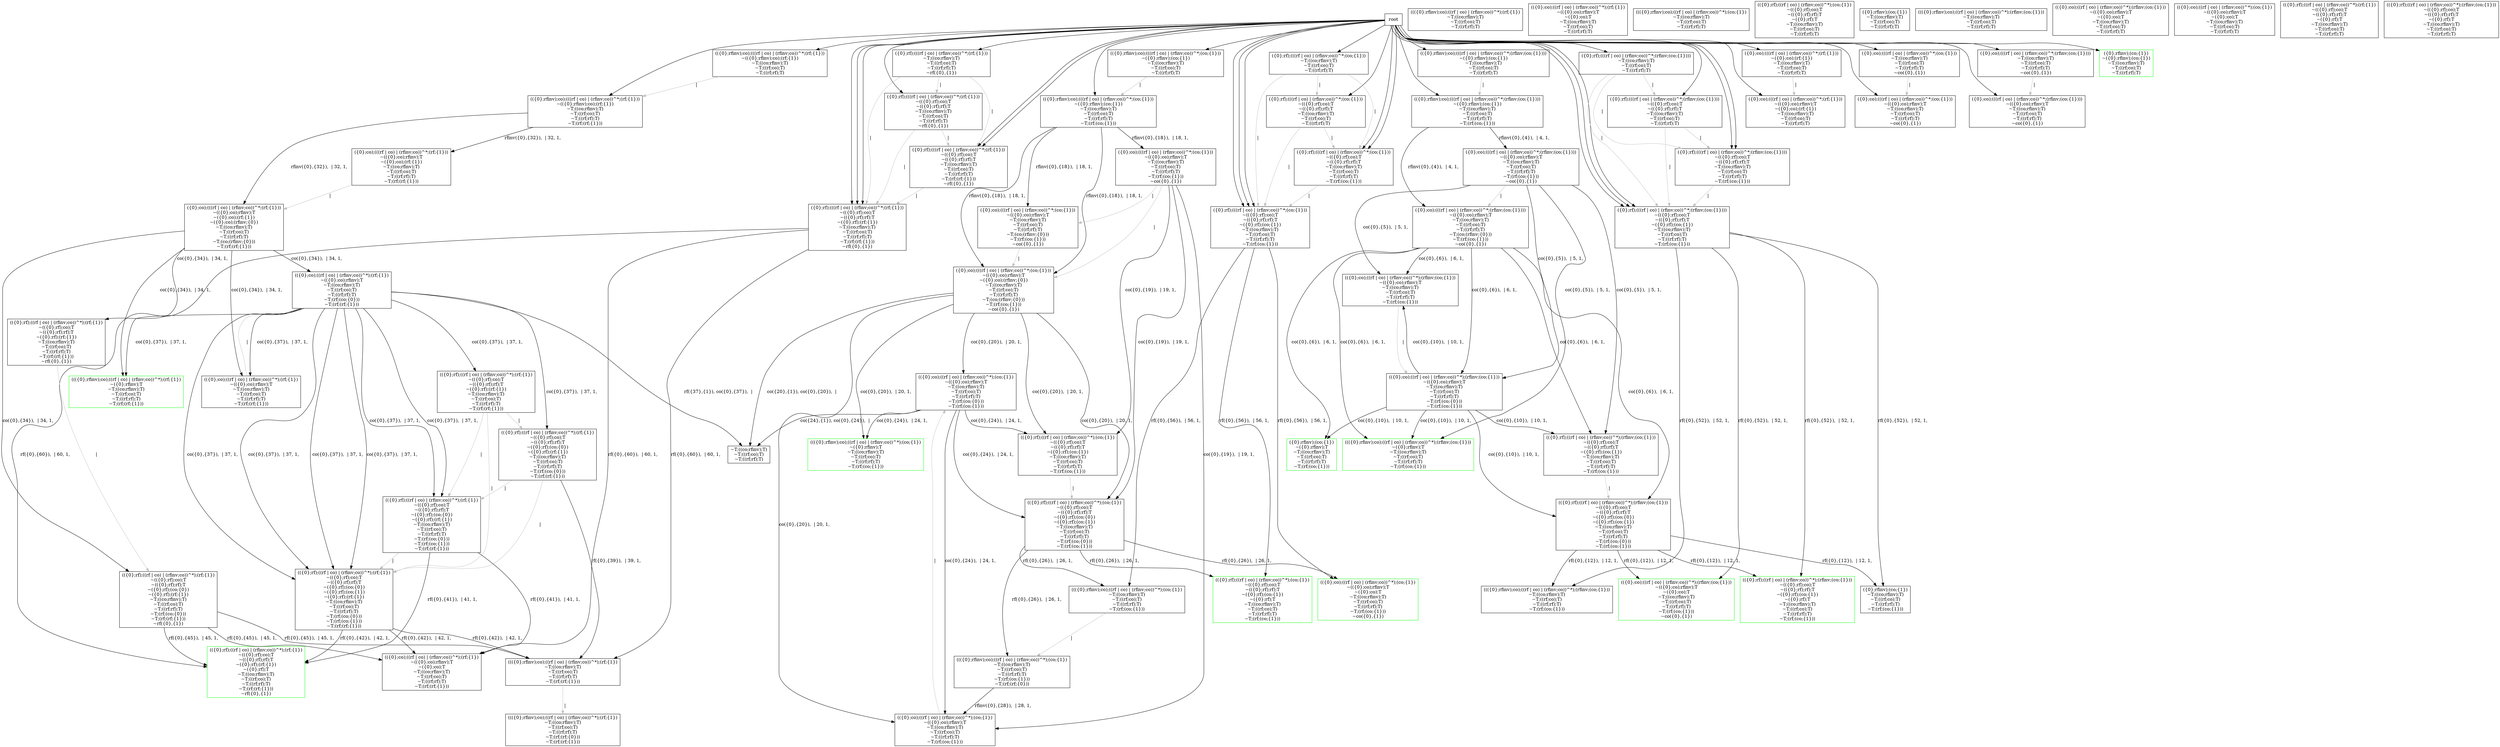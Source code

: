 digraph {
node[shape="box"]
N0x14be40100[tooltip="13190125027558769527

", label="({0};rf);(((rf | co) | (rfinv;co))^*;(rf;{1}))
~T;((co;rfinv);T)
~T;((rf;co);T)
~T;((rf;rf);T)
~rf({0},{1})
"];
N0x14be40100 -> N0x15be0cf30[color="grey", label =" | 
"];
N0x14be40100 -> N0x15be70400[color="grey", label =" | 
"];
N0x14be40100 -> N0x15be2a130[color="grey", label =" | 
"];
N0x15be0cf30[tooltip="17054827845104277199

", label="({0};rf);(((rf | co) | (rfinv;co))^*;(rf;{1}))
~(({0};rf);co);T
~(({0};rf);rf);T
~T;((co;rfinv);T)
~T;((rf;co);T)
~T;((rf;rf);T)
~rf({0},{1})
"];
N0x15be0cf30 -> N0x15be70400[color="grey", label =" | 
"];
N0x15be0cf30 -> N0x15be2a130[color="grey", label =" | 
"];
N0x15be70400[tooltip="15745390240504469780

", label="({0};rf);(((rf | co) | (rfinv;co))^*;(rf;{1}))
~(({0};rf);co);T
~(({0};rf);rf);T
~T;((co;rfinv);T)
~T;((rf;co);T)
~T;((rf;rf);T)
~T;(rf;(rf;{1}))
~rf({0},{1})
"];
N0x15be70400 -> N0x15be2a130[color="grey", label =" | 
"];
N0x15be2a130[tooltip="691784475738071828

", label="({0};rf);(((rf | co) | (rfinv;co))^*;(rf;{1}))
~(({0};rf);co);T
~(({0};rf);rf);T
~({0};rf);(rf;{1})
~T;((co;rfinv);T)
~T;((rf;co);T)
~T;((rf;rf);T)
~T;(rf;(rf;{1}))
~rf({0},{1})
"];
N0x15be2a130 -> N0x14d206380[label ="rf({0},{60}),  | 60, 1, 
"];
N0x15be2a130 -> N0x15be36bd0[label ="rf({0},{60}),  | 60, 1, 
"];
N0x15be2a130 -> N0x14d206470[label ="rf({0},{60}),  | 60, 1, 
"];
N0x14d206380[tooltip="13218064110602349747

", label="(({0};rf);((rf | co) | (rfinv;co))^*);(rf;{1})
~(({0};rf);co);T
~(({0};rf);rf);T
~({0};rf);(rf;{1})
~({0};rf);T
~T;((co;rfinv);T)
~T;((rf;co);T)
~T;((rf;rf);T)
~T;(rf;(rf;{1}))
~rf({0},{1})
", color=green];
N0x15be36bd0[tooltip="5854131632337391199

", label="(({0};co);((rf | co) | (rfinv;co))^*);(rf;{1})
~(({0};co);rfinv);T
~({0};co);T
~T;((co;rfinv);T)
~T;((rf;co);T)
~T;((rf;rf);T)
~T;(rf;(rf;{1}))
"];
N0x14d206470[tooltip="3035141637685811674

", label="((({0};rfinv);co);((rf | co) | (rfinv;co))^*);(rf;{1})
~T;((co;rfinv);T)
~T;((rf;co);T)
~T;((rf;rf);T)
~T;(rf;(rf;{1}))
"];
N0x14d206470 -> N0x15be09250[color="grey", label =" | 
"];
N0x15be09250[tooltip="5582703809076184123

", label="((({0};rfinv);co);((rf | co) | (rfinv;co))^*);(rf;{1})
~T;((co;rfinv);T)
~T;((rf;co);T)
~T;((rf;rf);T)
~T;(rf;(rf;{0}))
~T;(rf;(rf;{1}))
"];
root -> N0x14be40100;
N0x14be3ef20[tooltip="5173597882906976148

", label="({0};rf);(((rf | co) | (rfinv;co))^*;(co;{1}))
~T;((co;rfinv);T)
~T;((rf;co);T)
~T;((rf;rf);T)
"];
N0x14be3ef20 -> N0x15be2be50[color="grey", label =" | 
"];
N0x14be3ef20 -> N0x15be46560[color="grey", label =" | 
"];
N0x14be3ef20 -> N0x15be187e0[color="grey", label =" | 
"];
N0x15be2be50[tooltip="17779691693515514922

", label="({0};rf);(((rf | co) | (rfinv;co))^*;(co;{1}))
~(({0};rf);co);T
~(({0};rf);rf);T
~T;((co;rfinv);T)
~T;((rf;co);T)
~T;((rf;rf);T)
"];
N0x15be2be50 -> N0x15be46560[color="grey", label =" | 
"];
N0x15be2be50 -> N0x15be187e0[color="grey", label =" | 
"];
N0x15be46560[tooltip="2508139749871742270

", label="({0};rf);(((rf | co) | (rfinv;co))^*;(co;{1}))
~(({0};rf);co);T
~(({0};rf);rf);T
~T;((co;rfinv);T)
~T;((rf;co);T)
~T;((rf;rf);T)
~T;(rf;(co;{1}))
"];
N0x15be46560 -> N0x15be187e0[color="grey", label =" | 
"];
N0x15be187e0[tooltip="16746393701435361337

", label="({0};rf);(((rf | co) | (rfinv;co))^*;(co;{1}))
~(({0};rf);co);T
~(({0};rf);rf);T
~({0};rf);(co;{1})
~T;((co;rfinv);T)
~T;((rf;co);T)
~T;((rf;rf);T)
~T;(rf;(co;{1}))
"];
N0x15be187e0 -> N0x14d113a50[label ="rf({0},{56}),  | 56, 1, 
"];
N0x15be187e0 -> N0x14be7cdc0[label ="rf({0},{56}),  | 56, 1, 
"];
N0x15be187e0 -> N0x14be7d8f0[label ="rf({0},{56}),  | 56, 1, 
"];
N0x14d113a50[tooltip="12565249922658923834

", label="(({0};rf);((rf | co) | (rfinv;co))^*);(co;{1})
~(({0};rf);co);T
~(({0};rf);rf);T
~({0};rf);(co;{1})
~({0};rf);T
~T;((co;rfinv);T)
~T;((rf;co);T)
~T;((rf;rf);T)
~T;(rf;(co;{1}))
", color=green];
N0x14be7cdc0[tooltip="16211160647159228066

", label="(({0};co);((rf | co) | (rfinv;co))^*);(co;{1})
~(({0};co);rfinv);T
~({0};co);T
~T;((co;rfinv);T)
~T;((rf;co);T)
~T;((rf;rf);T)
~T;(rf;(co;{1}))
~co({0},{1})
", color=green];
N0x14be7d8f0[tooltip="7854199521215272330

", label="((({0};rfinv);co);((rf | co) | (rfinv;co))^*);(co;{1})
~T;((co;rfinv);T)
~T;((rf;co);T)
~T;((rf;rf);T)
~T;(rf;(co;{1}))
"];
N0x14be7d8f0 -> N0x14be54590[color="grey", label =" | 
"];
N0x14be54590[tooltip="1172361102732217065

", label="((({0};rfinv);co);((rf | co) | (rfinv;co))^*);(co;{1})
~T;((co;rfinv);T)
~T;((rf;co);T)
~T;((rf;rf);T)
~T;(rf;(co;{1}))
~T;(rf;(rf;{0}))
"];
N0x14be54590 -> N0x14bf0f050[label ="rfinv({0},{28}),  | 28, 1, 
"];
N0x14bf0f050[tooltip="788801571039339954

", label="(({0};co);((rf | co) | (rfinv;co))^*);(co;{1})
~(({0};co);rfinv);T
~T;((co;rfinv);T)
~T;((rf;co);T)
~T;((rf;rf);T)
~T;(rf;(co;{1}))
"];
N0x14bf0f050 -> N0x14be65780[color="grey", label =" | 
"];
N0x14be65780[tooltip="15685173426052005197

", label="(({0};co);((rf | co) | (rfinv;co))^*);(co;{1})
~(({0};co);rfinv);T
~T;((co;rfinv);T)
~T;((rf;co);T)
~T;((rf;rf);T)
~T;(rf;(co;{0}))
~T;(rf;(co;{1}))
"];
N0x14be65780 -> N0x14d11cd20[label ="co({0},{24}),  | 24, 1, 
"];
N0x14be65780 -> N0x14bf0f050[label ="co({0},{24}),  | 24, 1, 
"];
N0x14be65780 -> N0x14bf11a30[label ="co({0},{24}),  | 24, 1, 
"];
N0x14be65780 -> N0x14d12cc70[label ="co({24},{1}), co({0},{24}),  | 
"];
N0x14be65780 -> N0x14d14a4d0[label ="co({0},{24}),  | 24, 1, 
"];
N0x14d11cd20[tooltip="13513760620148564315

", label="(({0};rf);((rf | co) | (rfinv;co))^*);(co;{1})
~(({0};rf);co);T
~(({0};rf);rf);T
~({0};rf);(co;{1})
~T;((co;rfinv);T)
~T;((rf;co);T)
~T;((rf;rf);T)
~T;(rf;(co;{1}))
"];
N0x14d11cd20 -> N0x14d14a4d0[color="grey", label =" | 
"];
N0x14d14a4d0[tooltip="1391970378410760219

", label="(({0};rf);((rf | co) | (rfinv;co))^*);(co;{1})
~(({0};rf);co);T
~(({0};rf);rf);T
~({0};rf);(co;{0})
~({0};rf);(co;{1})
~T;((co;rfinv);T)
~T;((rf;co);T)
~T;((rf;rf);T)
~T;(rf;(co;{0}))
~T;(rf;(co;{1}))
"];
N0x14d14a4d0 -> N0x14d113a50[label ="rf({0},{26}),  | 26, 1, 
"];
N0x14d14a4d0 -> N0x14be7cdc0[label ="rf({0},{26}),  | 26, 1, 
"];
N0x14d14a4d0 -> N0x14be7d8f0[label ="rf({0},{26}),  | 26, 1, 
"];
N0x14d14a4d0 -> N0x14be54590[label ="rf({0},{26}),  | 26, 1, 
"];
N0x14bf11a30[tooltip="5525713584549262057

", label="((({0};rfinv);co);((rf | co) | (rfinv;co))^*);(co;{1})
~({0};rfinv);T
~T;((co;rfinv);T)
~T;((rf;co);T)
~T;((rf;rf);T)
~T;(rf;(co;{1}))
", color=green];
N0x14d12cc70[tooltip="16122540315406892770

", label="~T;((co;rfinv);T)
~T;((rf;co);T)
~T;((rf;rf);T)
"];
root -> N0x14be3ef20;
N0x14be40e90[tooltip="14878354649400298228

", label="({0};rf);(((rf | co) | (rfinv;co))^*;(rfinv;(co;{1})))
~T;((co;rfinv);T)
~T;((rf;co);T)
~T;((rf;rf);T)
"];
N0x14be40e90 -> N0x15be39d50[color="grey", label =" | 
"];
N0x14be40e90 -> N0x14d247ed0[color="grey", label =" | 
"];
N0x14be40e90 -> N0x14d209d10[color="grey", label =" | 
"];
N0x15be39d50[tooltip="15785499515237276074

", label="({0};rf);(((rf | co) | (rfinv;co))^*;(rfinv;(co;{1})))
~(({0};rf);co);T
~(({0};rf);rf);T
~T;((co;rfinv);T)
~T;((rf;co);T)
~T;((rf;rf);T)
"];
N0x15be39d50 -> N0x14d247ed0[color="grey", label =" | 
"];
N0x15be39d50 -> N0x14d209d10[color="grey", label =" | 
"];
N0x14d247ed0[tooltip="1909282098318632428

", label="({0};rf);(((rf | co) | (rfinv;co))^*;(rfinv;(co;{1})))
~(({0};rf);co);T
~(({0};rf);rf);T
~T;((co;rfinv);T)
~T;((rf;co);T)
~T;((rf;rf);T)
~T;(rf;(co;{1}))
"];
N0x14d247ed0 -> N0x14d209d10[color="grey", label =" | 
"];
N0x14d209d10[tooltip="8146821759214935153

", label="({0};rf);(((rf | co) | (rfinv;co))^*;(rfinv;(co;{1})))
~(({0};rf);co);T
~(({0};rf);rf);T
~({0};rf);(co;{1})
~T;((co;rfinv);T)
~T;((rf;co);T)
~T;((rf;rf);T)
~T;(rf;(co;{1}))
"];
N0x14d209d10 -> N0x14d109b60[label ="rf({0},{52}),  | 52, 1, 
"];
N0x14d209d10 -> N0x14be54790[label ="rf({0},{52}),  | 52, 1, 
"];
N0x14d209d10 -> N0x14be56a10[label ="rf({0},{52}),  | 52, 1, 
"];
N0x14d209d10 -> N0x14be5f5b0[label ="rf({0},{52}),  | 52, 1, 
"];
N0x14d109b60[tooltip="2814730838460488175

", label="(({0};rf);((rf | co) | (rfinv;co))^*);(rfinv;(co;{1}))
~(({0};rf);co);T
~(({0};rf);rf);T
~({0};rf);(co;{1})
~({0};rf);T
~T;((co;rfinv);T)
~T;((rf;co);T)
~T;((rf;rf);T)
~T;(rf;(co;{1}))
", color=green];
N0x14be54790[tooltip="8216390771406314644

", label="(({0};co);((rf | co) | (rfinv;co))^*);(rfinv;(co;{1}))
~(({0};co);rfinv);T
~({0};co);T
~T;((co;rfinv);T)
~T;((rf;co);T)
~T;((rf;rf);T)
~T;(rf;(co;{1}))
~co({0},{1})
", color=green];
N0x14be56a10[tooltip="15163692484628527385

", label="((({0};rfinv);co);((rf | co) | (rfinv;co))^*);(rfinv;(co;{1}))
~T;((co;rfinv);T)
~T;((rf;co);T)
~T;((rf;rf);T)
~T;(rf;(co;{1}))
"];
N0x14be5f5b0[tooltip="14789603415069652942

", label="({0};rfinv);(co;{1})
~T;((co;rfinv);T)
~T;((rf;co);T)
~T;((rf;rf);T)
~T;(rf;(co;{1}))
"];
root -> N0x14be40e90;
N0x14be41600[tooltip="13470094589369978905

", label="({0};co);(((rf | co) | (rfinv;co))^*;(rf;{1}))
~({0};co);(rf;{1})
~T;((co;rfinv);T)
~T;((rf;co);T)
~T;((rf;rf);T)
"];
N0x14be41600 -> N0x14be617b0[color="grey", label =" | 
"];
N0x14be617b0[tooltip="2902331211745176830

", label="({0};co);(((rf | co) | (rfinv;co))^*;(rf;{1}))
~(({0};co);rfinv);T
~({0};co);(rf;{1})
~T;((co;rfinv);T)
~T;((rf;co);T)
~T;((rf;rf);T)
"];
root -> N0x14be41600;
N0x14be47a80[tooltip="9845281214591680737

", label="({0};co);(((rf | co) | (rfinv;co))^*;(co;{1}))
~T;((co;rfinv);T)
~T;((rf;co);T)
~T;((rf;rf);T)
~co({0},{1})
"];
N0x14be47a80 -> N0x14d1109c0[color="grey", label =" | 
"];
N0x14d1109c0[tooltip="18198668645930729037

", label="({0};co);(((rf | co) | (rfinv;co))^*;(co;{1}))
~(({0};co);rfinv);T
~T;((co;rfinv);T)
~T;((rf;co);T)
~T;((rf;rf);T)
~co({0},{1})
"];
root -> N0x14be47a80;
N0x14be48740[tooltip="17367744533842016473

", label="({0};co);(((rf | co) | (rfinv;co))^*;(rfinv;(co;{1})))
~T;((co;rfinv);T)
~T;((rf;co);T)
~T;((rf;rf);T)
~co({0},{1})
"];
N0x14be48740 -> N0x14bf18880[color="grey", label =" | 
"];
N0x14bf18880[tooltip="10346832862089116870

", label="({0};co);(((rf | co) | (rfinv;co))^*;(rfinv;(co;{1})))
~(({0};co);rfinv);T
~T;((co;rfinv);T)
~T;((rf;co);T)
~T;((rf;rf);T)
~co({0},{1})
"];
root -> N0x14be48740;
N0x14be40c90[tooltip="4637964706612568894

", label="(({0};rfinv);co);(((rf | co) | (rfinv;co))^*;(rf;{1}))
~(({0};rfinv);co);(rf;{1})
~T;((co;rfinv);T)
~T;((rf;co);T)
~T;((rf;rf);T)
"];
N0x14be40c90 -> N0x14be5a0c0[color="grey", label =" | 
"];
N0x14be5a0c0[tooltip="847674382665909209

", label="(({0};rfinv);co);(((rf | co) | (rfinv;co))^*;(rf;{1}))
~(({0};rfinv);co);(rf;{1})
~T;((co;rfinv);T)
~T;((rf;co);T)
~T;((rf;rf);T)
~T;(rf;(rf;{1}))
"];
N0x14be5a0c0 -> N0x14be62990[label ="rfinv({0},{32}),  | 32, 1, 
"];
N0x14be5a0c0 -> N0x14be79610[label ="rfinv({0},{32}),  | 32, 1, 
"];
N0x14be62990[tooltip="5173459484484253336

", label="({0};co);(((rf | co) | (rfinv;co))^*;(rf;{1}))
~(({0};co);rfinv);T
~({0};co);(rf;{1})
~T;((co;rfinv);T)
~T;((rf;co);T)
~T;((rf;rf);T)
~T;(rf;(rf;{1}))
"];
N0x14be62990 -> N0x14be79610[color="grey", label =" | 
"];
N0x14be79610[tooltip="7256463475997047757

", label="({0};co);(((rf | co) | (rfinv;co))^*;(rf;{1}))
~(({0};co);rfinv);T
~({0};co);(rf;{1})
~({0};co);(rfinv;{0})
~T;((co;rfinv);T)
~T;((rf;co);T)
~T;((rf;rf);T)
~T;(co;(rfinv;{0}))
~T;(rf;(rf;{1}))
"];
N0x14be79610 -> N0x14be39c00[label ="co({0},{34}),  | 34, 1, 
"];
N0x14be79610 -> N0x14be5f4f0[label ="co({0},{34}),  | 34, 1, 
"];
N0x14be79610 -> N0x14be79560[label ="co({0},{34}),  | 34, 1, 
"];
N0x14be79610 -> N0x14be87dd0[label ="co({0},{34}),  | 34, 1, 
"];
N0x14be79610 -> N0x15be1ef10[label ="co({0},{34}),  | 34, 1, 
"];
N0x14be39c00[tooltip="4225206921172561353

", label="(({0};rf);((rf | co) | (rfinv;co))^*);(rf;{1})
~(({0};rf);co);T
~(({0};rf);rf);T
~({0};rf);(rf;{1})
~T;((co;rfinv);T)
~T;((rf;co);T)
~T;((rf;rf);T)
~T;(rf;(rf;{1}))
~rf({0},{1})
"];
N0x14be39c00 -> N0x15be1ef10[color="grey", label =" | 
"];
N0x15be1ef10[tooltip="14603362484480297150

", label="(({0};rf);((rf | co) | (rfinv;co))^*);(rf;{1})
~(({0};rf);co);T
~(({0};rf);rf);T
~({0};rf);(co;{0})
~({0};rf);(rf;{1})
~T;((co;rfinv);T)
~T;((rf;co);T)
~T;((rf;rf);T)
~T;(rf;(co;{0}))
~T;(rf;(rf;{1}))
~rf({0},{1})
"];
N0x15be1ef10 -> N0x14d206380[label ="rf({0},{45}),  | 45, 1, 
"];
N0x15be1ef10 -> N0x15be36bd0[label ="rf({0},{45}),  | 45, 1, 
"];
N0x15be1ef10 -> N0x14d206470[label ="rf({0},{45}),  | 45, 1, 
"];
N0x14be5f4f0[tooltip="10000690520402345358

", label="(({0};co);((rf | co) | (rfinv;co))^*);(rf;{1})
~(({0};co);rfinv);T
~T;((co;rfinv);T)
~T;((rf;co);T)
~T;((rf;rf);T)
~T;(rf;(rf;{1}))
"];
N0x14be5f4f0 -> N0x14be87dd0[color="grey", label =" | 
"];
N0x14be87dd0[tooltip="8335770570592300015

", label="(({0};co);((rf | co) | (rfinv;co))^*);(rf;{1})
~(({0};co);rfinv);T
~T;((co;rfinv);T)
~T;((rf;co);T)
~T;((rf;rf);T)
~T;(rf;(co;{0}))
~T;(rf;(rf;{1}))
"];
N0x14be87dd0 -> N0x15be1c9d0[label ="co({0},{37}),  | 37, 1, 
"];
N0x14be87dd0 -> N0x14be5f4f0[label ="co({0},{37}),  | 37, 1, 
"];
N0x14be87dd0 -> N0x14be79560[label ="co({0},{37}),  | 37, 1, 
"];
N0x14be87dd0 -> N0x14d12cc70[label ="rf({37},{1}), co({0},{37}),  | 
"];
N0x14be87dd0 -> N0x14d20c660[label ="co({0},{37}),  | 37, 1, 
"];
N0x14be87dd0 -> N0x14d2285c0[label ="co({0},{37}),  | 37, 1, 
"];
N0x14be87dd0 -> N0x14d2285c0[label ="co({0},{37}),  | 37, 1, 
"];
N0x14be87dd0 -> N0x15be30d60[label ="co({0},{37}),  | 37, 1, 
"];
N0x14be87dd0 -> N0x15be30d60[label ="co({0},{37}),  | 37, 1, 
"];
N0x14be87dd0 -> N0x15be30d60[label ="co({0},{37}),  | 37, 1, 
"];
N0x14be87dd0 -> N0x15be30d60[label ="co({0},{37}),  | 37, 1, 
"];
N0x15be1c9d0[tooltip="17621576395649478343

", label="(({0};rf);((rf | co) | (rfinv;co))^*);(rf;{1})
~(({0};rf);co);T
~(({0};rf);rf);T
~({0};rf);(rf;{1})
~T;((co;rfinv);T)
~T;((rf;co);T)
~T;((rf;rf);T)
~T;(rf;(rf;{1}))
"];
N0x15be1c9d0 -> N0x14d20c660[color="grey", label =" | 
"];
N0x15be1c9d0 -> N0x14d2285c0[color="grey", label =" | 
"];
N0x15be1c9d0 -> N0x15be30d60[color="grey", label =" | 
"];
N0x14d20c660[tooltip="11873492845014978863

", label="(({0};rf);((rf | co) | (rfinv;co))^*);(rf;{1})
~(({0};rf);co);T
~(({0};rf);rf);T
~({0};rf);(co;{0})
~({0};rf);(rf;{1})
~T;((co;rfinv);T)
~T;((rf;co);T)
~T;((rf;rf);T)
~T;(rf;(co;{0}))
~T;(rf;(rf;{1}))
"];
N0x14d20c660 -> N0x14d2285c0[color="grey", label =" | 
"];
N0x14d20c660 -> N0x14d206470[label ="rf({0},{39}),  | 39, 1, 
"];
N0x14d20c660 -> N0x15be30d60[color="grey", label =" | 
"];
N0x14d2285c0[tooltip="8999549900394793006

", label="(({0};rf);((rf | co) | (rfinv;co))^*);(rf;{1})
~(({0};rf);co);T
~(({0};rf);rf);T
~({0};rf);(co;{0})
~({0};rf);(rf;{1})
~T;((co;rfinv);T)
~T;((rf;co);T)
~T;((rf;rf);T)
~T;(rf;(co;{0}))
~T;(rf;(co;{1}))
~T;(rf;(rf;{1}))
"];
N0x14d2285c0 -> N0x14d206380[label ="rf({0},{41}),  | 41, 1, 
"];
N0x14d2285c0 -> N0x15be36bd0[label ="rf({0},{41}),  | 41, 1, 
"];
N0x14d2285c0 -> N0x15be30d60[color="grey", label =" | 
"];
N0x15be30d60[tooltip="13786695692019077711

", label="(({0};rf);((rf | co) | (rfinv;co))^*);(rf;{1})
~(({0};rf);co);T
~(({0};rf);rf);T
~({0};rf);(co;{0})
~({0};rf);(co;{1})
~({0};rf);(rf;{1})
~T;((co;rfinv);T)
~T;((rf;co);T)
~T;((rf;rf);T)
~T;(rf;(co;{0}))
~T;(rf;(co;{1}))
~T;(rf;(rf;{1}))
"];
N0x15be30d60 -> N0x14d206380[label ="rf({0},{42}),  | 42, 1, 
"];
N0x15be30d60 -> N0x15be36bd0[label ="rf({0},{42}),  | 42, 1, 
"];
N0x15be30d60 -> N0x14d206470[label ="rf({0},{42}),  | 42, 1, 
"];
N0x14be79560[tooltip="10795863568083465408

", label="((({0};rfinv);co);((rf | co) | (rfinv;co))^*);(rf;{1})
~({0};rfinv);T
~T;((co;rfinv);T)
~T;((rf;co);T)
~T;((rf;rf);T)
~T;(rf;(rf;{1}))
", color=green];
root -> N0x14be40c90;
N0x14be487f0[tooltip="10799110975109318295

", label="(({0};rfinv);co);(((rf | co) | (rfinv;co))^*;(co;{1}))
~({0};rfinv);(co;{1})
~T;((co;rfinv);T)
~T;((rf;co);T)
~T;((rf;rf);T)
"];
N0x14be487f0 -> N0x14be5dac0[color="grey", label =" | 
"];
N0x14be5dac0[tooltip="13129666813529423997

", label="(({0};rfinv);co);(((rf | co) | (rfinv;co))^*;(co;{1}))
~({0};rfinv);(co;{1})
~T;((co;rfinv);T)
~T;((rf;co);T)
~T;((rf;rf);T)
~T;(rf;(co;{1}))
"];
N0x14be5dac0 -> N0x14d113c80[label ="rfinv({0},{18}),  | 18, 1, 
"];
N0x14be5dac0 -> N0x14d007510[label ="rfinv({0},{18}),  | 18, 1, 
"];
N0x14be5dac0 -> N0x14d007510[label ="rfinv({0},{18}),  | 18, 1, 
"];
N0x14be5dac0 -> N0x14be72b50[label ="rfinv({0},{18}),  | 18, 1, 
"];
N0x14d113c80[tooltip="17639452471907167270

", label="({0};co);(((rf | co) | (rfinv;co))^*;(co;{1}))
~(({0};co);rfinv);T
~T;((co;rfinv);T)
~T;((rf;co);T)
~T;((rf;rf);T)
~T;(rf;(co;{1}))
~co({0},{1})
"];
N0x14d113c80 -> N0x14d11cd20[label ="co({0},{19}),  | 19, 1, 
"];
N0x14d113c80 -> N0x14bf0f050[label ="co({0},{19}),  | 19, 1, 
"];
N0x14d113c80 -> N0x14d007510[color="grey", label =" | 
"];
N0x14d113c80 -> N0x14be72b50[color="grey", label =" | 
"];
N0x14d113c80 -> N0x14d14a4d0[label ="co({0},{19}),  | 19, 1, 
"];
N0x14d007510[tooltip="3955631438402471239

", label="({0};co);(((rf | co) | (rfinv;co))^*;(co;{1}))
~(({0};co);rfinv);T
~({0};co);(rfinv;{0})
~T;((co;rfinv);T)
~T;((rf;co);T)
~T;((rf;rf);T)
~T;(co;(rfinv;{0}))
~T;(rf;(co;{1}))
~co({0},{1})
"];
N0x14d007510 -> N0x14d11cd20[label ="co({0},{20}),  | 20, 1, 
"];
N0x14d007510 -> N0x14bf0f050[label ="co({0},{20}),  | 20, 1, 
"];
N0x14d007510 -> N0x14bf11a30[label ="co({0},{20}),  | 20, 1, 
"];
N0x14d007510 -> N0x14d12cc70[label ="co({20},{1}), co({0},{20}),  | 
"];
N0x14d007510 -> N0x14be65780[label ="co({0},{20}),  | 20, 1, 
"];
N0x14d007510 -> N0x14d14a4d0[label ="co({0},{20}),  | 20, 1, 
"];
N0x14be72b50[tooltip="14320433835923257474

", label="({0};co);(((rf | co) | (rfinv;co))^*;(co;{1}))
~(({0};co);rfinv);T
~T;((co;rfinv);T)
~T;((rf;co);T)
~T;((rf;rf);T)
~T;(co;(rfinv;{0}))
~T;(rf;(co;{1}))
~co({0},{1})
"];
N0x14be72b50 -> N0x14d007510[color="grey", label =" | 
"];
root -> N0x14be487f0;
N0x14be488e0[tooltip="14016491119705028509

", label="(({0};rfinv);co);(((rf | co) | (rfinv;co))^*;(rfinv;(co;{1})))
~({0};rfinv);(co;{1})
~T;((co;rfinv);T)
~T;((rf;co);T)
~T;((rf;rf);T)
"];
N0x14be488e0 -> N0x14d605510[color="grey", label =" | 
"];
N0x14d605510[tooltip="2002968079034614677

", label="(({0};rfinv);co);(((rf | co) | (rfinv;co))^*;(rfinv;(co;{1})))
~({0};rfinv);(co;{1})
~T;((co;rfinv);T)
~T;((rf;co);T)
~T;((rf;rf);T)
~T;(rf;(co;{1}))
"];
N0x14d605510 -> N0x14d705570[label ="rfinv({0},{4}),  | 4, 1, 
"];
N0x14d605510 -> N0x14be5fea0[label ="rfinv({0},{4}),  | 4, 1, 
"];
N0x14d705570[tooltip="14245254194130250058

", label="({0};co);(((rf | co) | (rfinv;co))^*;(rfinv;(co;{1})))
~(({0};co);rfinv);T
~T;((co;rfinv);T)
~T;((rf;co);T)
~T;((rf;rf);T)
~T;(rf;(co;{1}))
~co({0},{1})
"];
N0x14d705570 -> N0x14d122250[label ="co({0},{5}),  | 5, 1, 
"];
N0x14d705570 -> N0x14be43570[label ="co({0},{5}),  | 5, 1, 
"];
N0x14d705570 -> N0x14d121db0[label ="co({0},{5}),  | 5, 1, 
"];
N0x14d705570 -> N0x14be5fea0[color="grey", label =" | 
"];
N0x14d705570 -> N0x14be5c080[label ="co({0},{5}),  | 5, 1, 
"];
N0x14d122250[tooltip="2689239674340016808

", label="(({0};rf);((rf | co) | (rfinv;co))^*);(rfinv;(co;{1}))
~(({0};rf);co);T
~(({0};rf);rf);T
~({0};rf);(co;{1})
~T;((co;rfinv);T)
~T;((rf;co);T)
~T;((rf;rf);T)
~T;(rf;(co;{1}))
"];
N0x14d122250 -> N0x14d11fe40[color="grey", label =" | 
"];
N0x14d11fe40[tooltip="10656665140153547394

", label="(({0};rf);((rf | co) | (rfinv;co))^*);(rfinv;(co;{1}))
~(({0};rf);co);T
~(({0};rf);rf);T
~({0};rf);(co;{0})
~({0};rf);(co;{1})
~T;((co;rfinv);T)
~T;((rf;co);T)
~T;((rf;rf);T)
~T;(rf;(co;{0}))
~T;(rf;(co;{1}))
"];
N0x14d11fe40 -> N0x14d109b60[label ="rf({0},{12}),  | 12, 1, 
"];
N0x14d11fe40 -> N0x14be54790[label ="rf({0},{12}),  | 12, 1, 
"];
N0x14d11fe40 -> N0x14be56a10[label ="rf({0},{12}),  | 12, 1, 
"];
N0x14d11fe40 -> N0x14be5f5b0[label ="rf({0},{12}),  | 12, 1, 
"];
N0x14be43570[tooltip="6140272037573514626

", label="(({0};co);((rf | co) | (rfinv;co))^*);(rfinv;(co;{1}))
~(({0};co);rfinv);T
~T;((co;rfinv);T)
~T;((rf;co);T)
~T;((rf;rf);T)
~T;(rf;(co;{1}))
"];
N0x14be43570 -> N0x14be5c080[color="grey", label =" | 
"];
N0x14be5c080[tooltip="9192834601993881480

", label="(({0};co);((rf | co) | (rfinv;co))^*);(rfinv;(co;{1}))
~(({0};co);rfinv);T
~T;((co;rfinv);T)
~T;((rf;co);T)
~T;((rf;rf);T)
~T;(rf;(co;{0}))
~T;(rf;(co;{1}))
"];
N0x14be5c080 -> N0x14d122250[label ="co({0},{10}),  | 10, 1, 
"];
N0x14be5c080 -> N0x14be43570[label ="co({0},{10}),  | 10, 1, 
"];
N0x14be5c080 -> N0x14d121db0[label ="co({0},{10}),  | 10, 1, 
"];
N0x14be5c080 -> N0x14be42eb0[label ="co({0},{10}),  | 10, 1, 
"];
N0x14be5c080 -> N0x14d11fe40[label ="co({0},{10}),  | 10, 1, 
"];
N0x14d121db0[tooltip="2108620237637924727

", label="((({0};rfinv);co);((rf | co) | (rfinv;co))^*);(rfinv;(co;{1}))
~({0};rfinv);T
~T;((co;rfinv);T)
~T;((rf;co);T)
~T;((rf;rf);T)
~T;(rf;(co;{1}))
", color=green];
N0x14be42eb0[tooltip="3443369463160477287

", label="({0};rfinv);(co;{1})
~({0};rfinv);T
~T;((co;rfinv);T)
~T;((rf;co);T)
~T;((rf;rf);T)
~T;(rf;(co;{1}))
", color=green];
N0x14be5fea0[tooltip="7510306421018047186

", label="({0};co);(((rf | co) | (rfinv;co))^*;(rfinv;(co;{1})))
~(({0};co);rfinv);T
~T;((co;rfinv);T)
~T;((rf;co);T)
~T;((rf;rf);T)
~T;(co;(rfinv;{0}))
~T;(rf;(co;{1}))
~co({0},{1})
"];
N0x14be5fea0 -> N0x14d122250[label ="co({0},{6}),  | 6, 1, 
"];
N0x14be5fea0 -> N0x14be43570[label ="co({0},{6}),  | 6, 1, 
"];
N0x14be5fea0 -> N0x14d121db0[label ="co({0},{6}),  | 6, 1, 
"];
N0x14be5fea0 -> N0x14be42eb0[label ="co({0},{6}),  | 6, 1, 
"];
N0x14be5fea0 -> N0x14be5c080[label ="co({0},{6}),  | 6, 1, 
"];
N0x14be5fea0 -> N0x14d11fe40[label ="co({0},{6}),  | 6, 1, 
"];
root -> N0x14be488e0;
N0x14be390d0[tooltip="8225655186812607299

", label="({0};rfinv);(co;{1})
~({0};rfinv);(co;{1})
~T;((co;rfinv);T)
~T;((rf;co);T)
~T;((rf;rf);T)
", color=green];
root -> N0x14be390d0;
root -> N0x14d605510;
root -> N0x14be5dac0;
root -> N0x14be5a0c0;
root -> N0x14bf18880;
root -> N0x14d1109c0;
root -> N0x14be617b0;
root -> N0x15be39d50;
root -> N0x14d247ed0;
root -> N0x14d247ed0;
root -> N0x14d209d10;
root -> N0x14d209d10;
root -> N0x14d209d10;
root -> N0x15be2be50;
root -> N0x15be46560;
root -> N0x15be46560;
root -> N0x15be187e0;
root -> N0x15be187e0;
root -> N0x15be187e0;
root -> N0x15be0cf30;
root -> N0x15be70400;
root -> N0x15be70400;
root -> N0x15be2a130;
root -> N0x15be2a130;
root -> N0x15be2a130;
N0x14d212780[tooltip="7395068464648886555

", label="((({0};rfinv);co);((rf | co) | (rfinv;co))^*);(rf;{1})
~T;((co;rfinv);T)
~T;((rf;co);T)
~T;((rf;rf);T)
"];
N0x15be5a160[tooltip="6995838574013657296

", label="(({0};co);((rf | co) | (rfinv;co))^*);(rf;{1})
~(({0};co);rfinv);T
~({0};co);T
~T;((co;rfinv);T)
~T;((rf;co);T)
~T;((rf;rf);T)
"];
N0x15be1e340[tooltip="13867932737121078193

", label="((({0};rfinv);co);((rf | co) | (rfinv;co))^*);(co;{1})
~T;((co;rfinv);T)
~T;((rf;co);T)
~T;((rf;rf);T)
"];
N0x15be23cf0[tooltip="1074337126880872886

", label="(({0};rf);((rf | co) | (rfinv;co))^*);(co;{1})
~(({0};rf);co);T
~(({0};rf);rf);T
~({0};rf);T
~T;((co;rfinv);T)
~T;((rf;co);T)
~T;((rf;rf);T)
"];
N0x14d24aee0[tooltip="12487766393408770375

", label="({0};rfinv);(co;{1})
~T;((co;rfinv);T)
~T;((rf;co);T)
~T;((rf;rf);T)
"];
N0x15be17900[tooltip="1714719792773027426

", label="((({0};rfinv);co);((rf | co) | (rfinv;co))^*);(rfinv;(co;{1}))
~T;((co;rfinv);T)
~T;((rf;co);T)
~T;((rf;rf);T)
"];
N0x14d20a0c0[tooltip="1511666139345032972

", label="(({0};co);((rf | co) | (rfinv;co))^*);(rfinv;(co;{1}))
~(({0};co);rfinv);T
~({0};co);T
~T;((co;rfinv);T)
~T;((rf;co);T)
~T;((rf;rf);T)
"];
N0x15be1e1d0[tooltip="3447492403755585903

", label="(({0};co);((rf | co) | (rfinv;co))^*);(co;{1})
~(({0};co);rfinv);T
~({0};co);T
~T;((co;rfinv);T)
~T;((rf;co);T)
~T;((rf;rf);T)
"];
N0x15be578c0[tooltip="7337166517276563787

", label="(({0};rf);((rf | co) | (rfinv;co))^*);(rf;{1})
~(({0};rf);co);T
~(({0};rf);rf);T
~({0};rf);T
~T;((co;rfinv);T)
~T;((rf;co);T)
~T;((rf;rf);T)
"];
N0x14d209f40[tooltip="11069145396633652164

", label="(({0};rf);((rf | co) | (rfinv;co))^*);(rfinv;(co;{1}))
~(({0};rf);co);T
~(({0};rf);rf);T
~({0};rf);T
~T;((co;rfinv);T)
~T;((rf;co);T)
~T;((rf;rf);T)
"];
}
